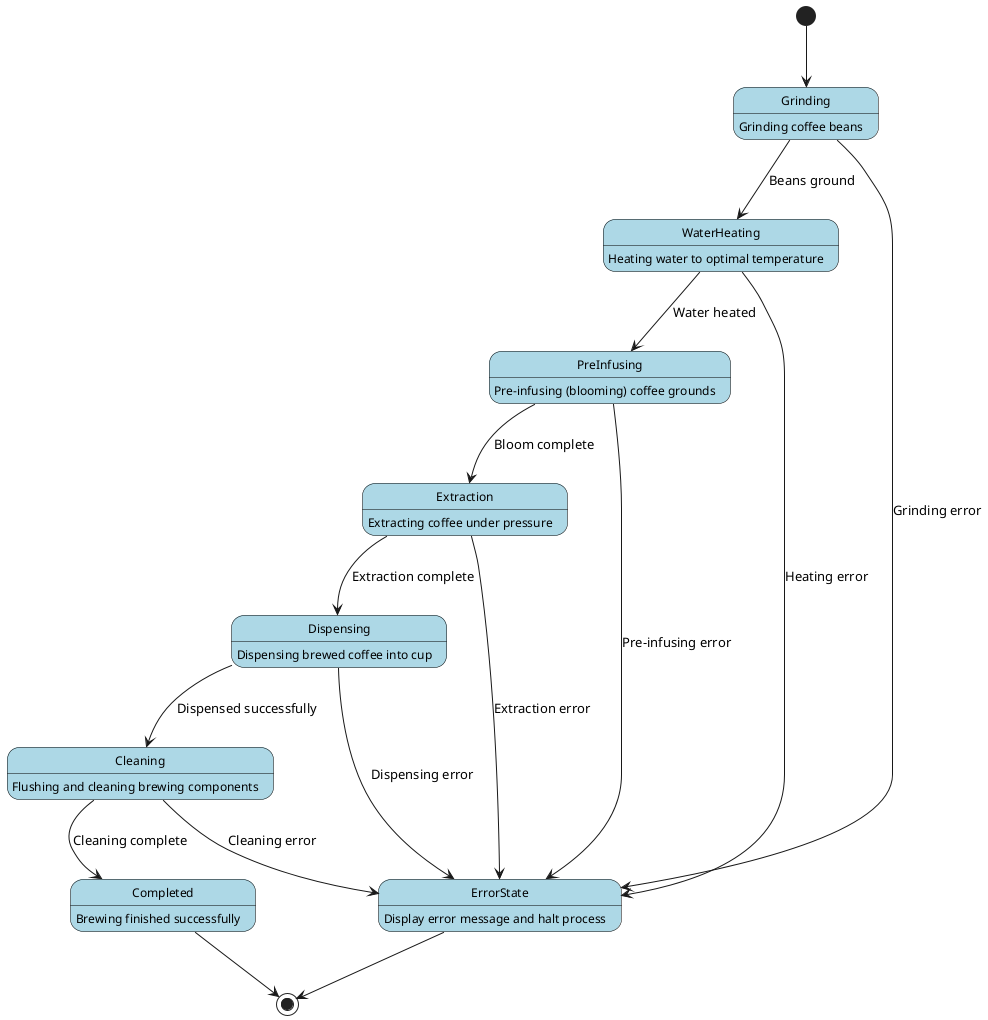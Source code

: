 @startuml
skinparam state {
    BackgroundColor LightBlue
    BorderColor Black
    FontSize 12
}

[*] --> Grinding

state Grinding : Grinding coffee beans
Grinding --> WaterHeating : Beans ground

state WaterHeating : Heating water to optimal temperature
WaterHeating --> PreInfusing : Water heated

state PreInfusing : Pre-infusing (blooming) coffee grounds
PreInfusing --> Extraction : Bloom complete

state Extraction : Extracting coffee under pressure
Extraction --> Dispensing : Extraction complete

state Dispensing : Dispensing brewed coffee into cup
Dispensing --> Cleaning : Dispensed successfully

state Cleaning : Flushing and cleaning brewing components
Cleaning --> Completed : Cleaning complete

state Completed : Brewing finished successfully
Completed --> [*]

' Define an error state without curly braces or quotes
state ErrorState : Display error message and halt process

' Error transitions
Grinding --> ErrorState : Grinding error
WaterHeating --> ErrorState : Heating error
PreInfusing --> ErrorState : Pre-infusing error
Extraction --> ErrorState : Extraction error
Dispensing --> ErrorState : Dispensing error
Cleaning --> ErrorState : Cleaning error

ErrorState --> [*]
@enduml
